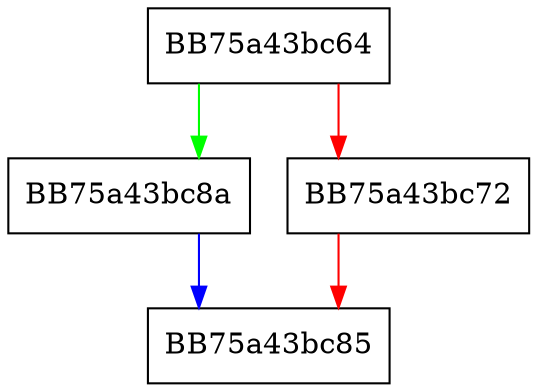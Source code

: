 digraph LUM_GetUserLogicalKeyList {
  node [shape="box"];
  graph [splines=ortho];
  BB75a43bc64 -> BB75a43bc8a [color="green"];
  BB75a43bc64 -> BB75a43bc72 [color="red"];
  BB75a43bc72 -> BB75a43bc85 [color="red"];
  BB75a43bc8a -> BB75a43bc85 [color="blue"];
}